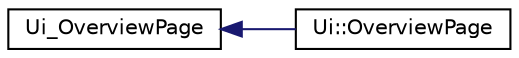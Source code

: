 digraph "Graphical Class Hierarchy"
{
 // LATEX_PDF_SIZE
  edge [fontname="Helvetica",fontsize="10",labelfontname="Helvetica",labelfontsize="10"];
  node [fontname="Helvetica",fontsize="10",shape=record];
  rankdir="LR";
  Node0 [label="Ui_OverviewPage",height=0.2,width=0.4,color="black", fillcolor="white", style="filled",URL="$class_ui___overview_page.html",tooltip=" "];
  Node0 -> Node1 [dir="back",color="midnightblue",fontsize="10",style="solid",fontname="Helvetica"];
  Node1 [label="Ui::OverviewPage",height=0.2,width=0.4,color="black", fillcolor="white", style="filled",URL="$class_ui_1_1_overview_page.html",tooltip=" "];
}
